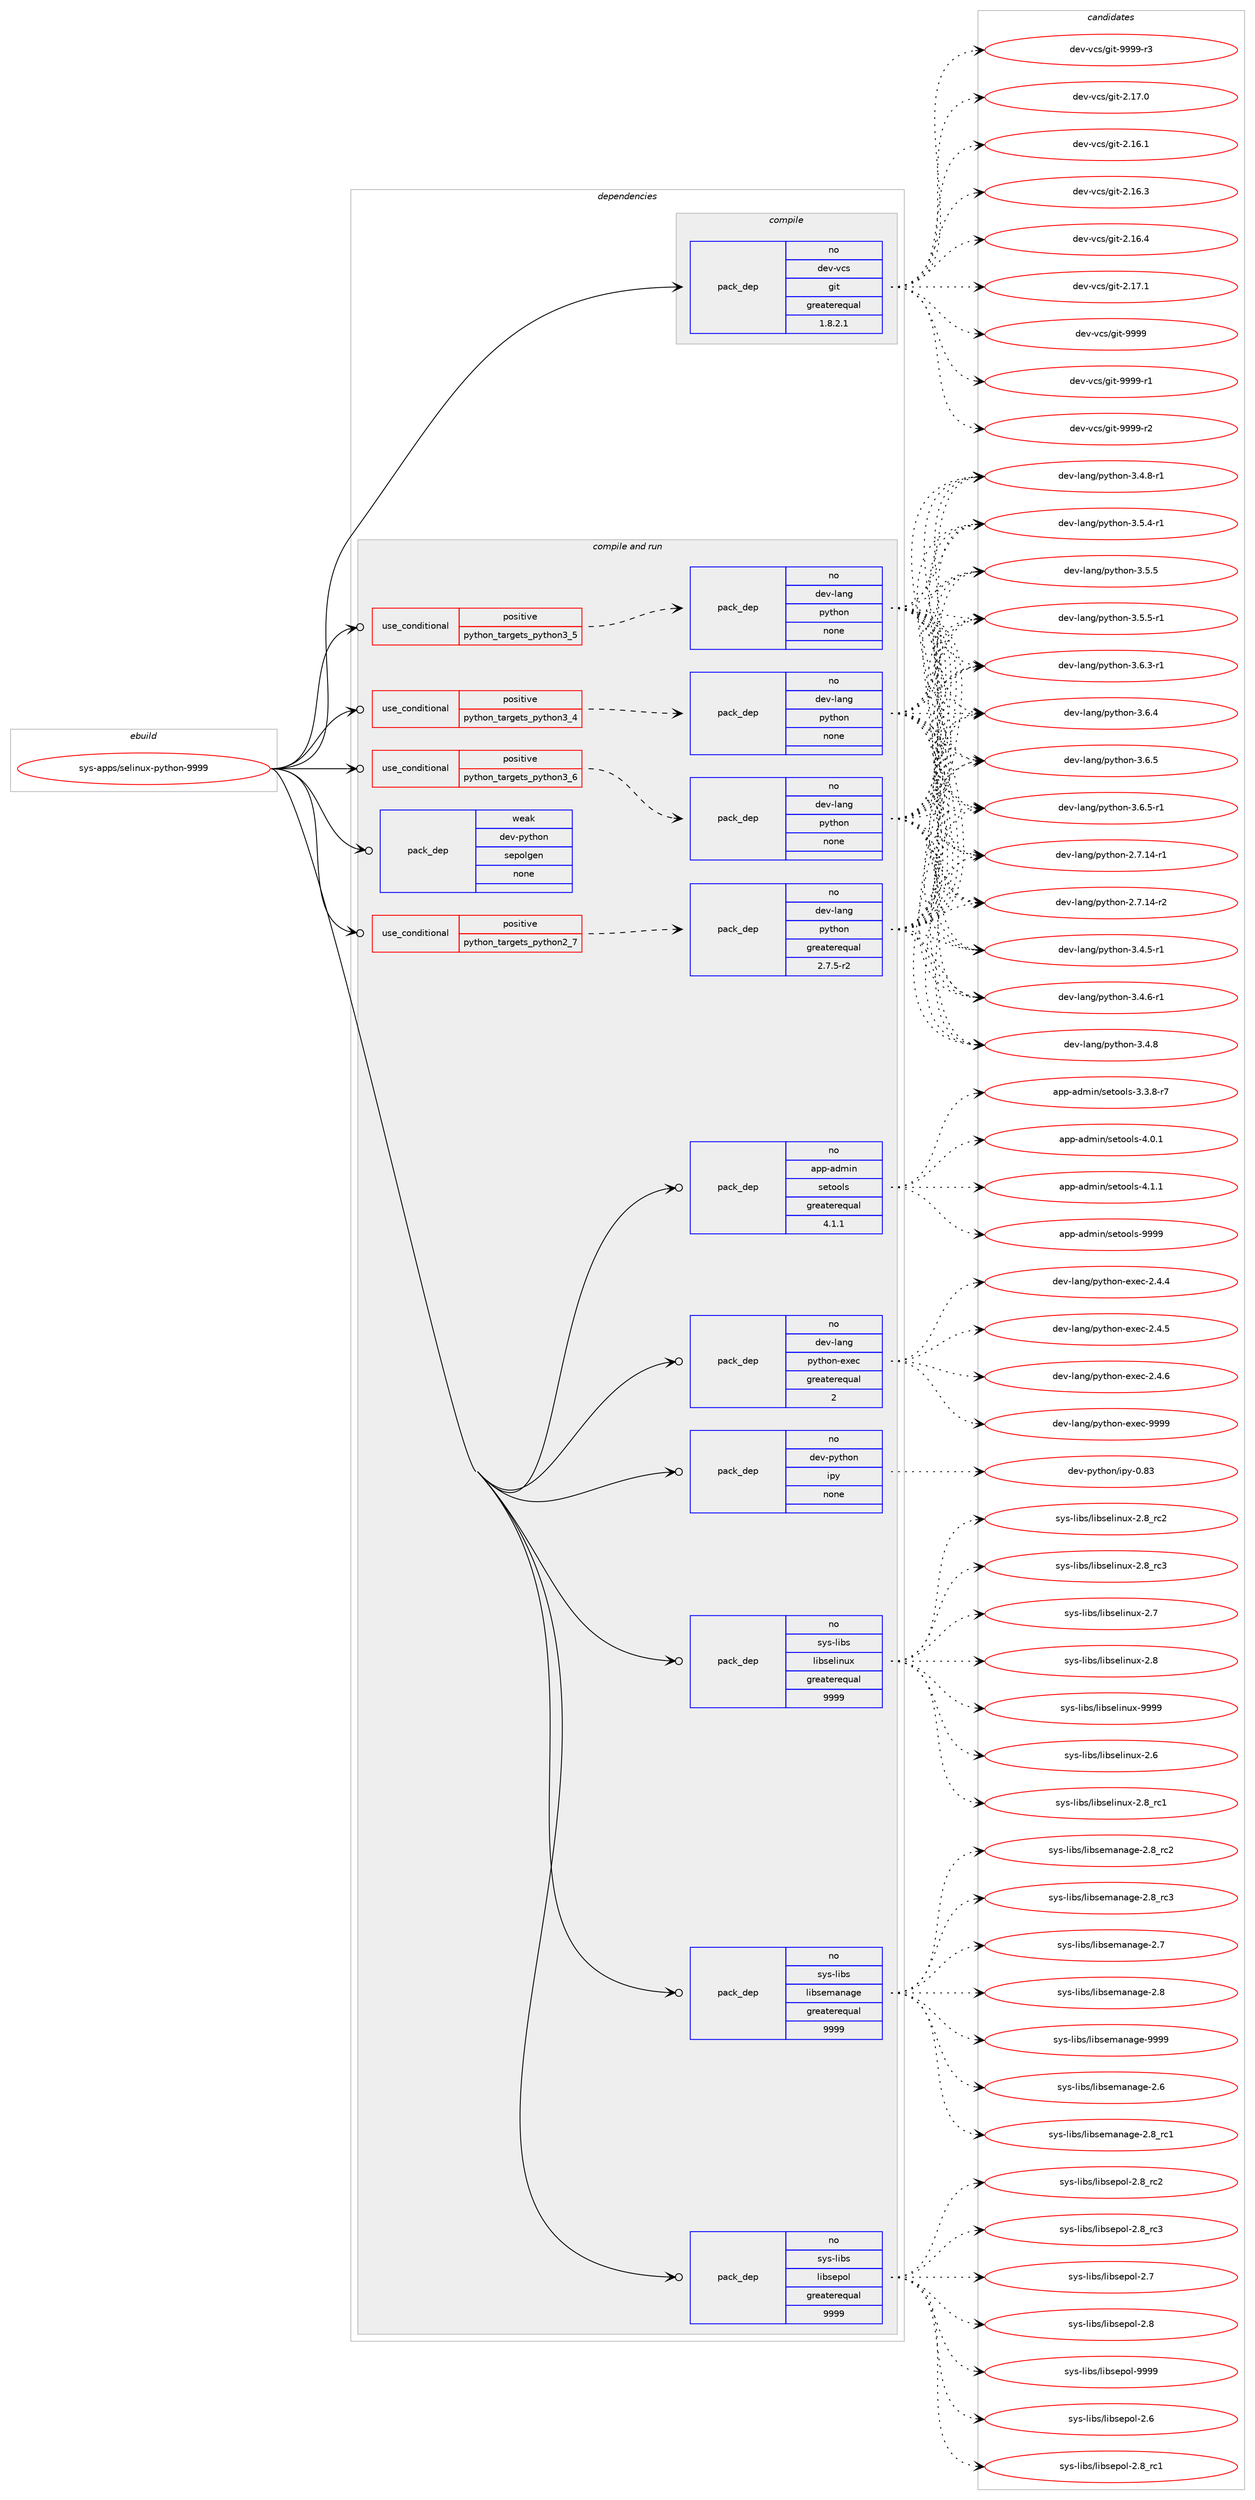 digraph prolog {

# *************
# Graph options
# *************

newrank=true;
concentrate=true;
compound=true;
graph [rankdir=LR,fontname=Helvetica,fontsize=10,ranksep=1.5];#, ranksep=2.5, nodesep=0.2];
edge  [arrowhead=vee];
node  [fontname=Helvetica,fontsize=10];

# **********
# The ebuild
# **********

subgraph cluster_leftcol {
color=gray;
rank=same;
label=<<i>ebuild</i>>;
id [label="sys-apps/selinux-python-9999", color=red, width=4, href="../sys-apps/selinux-python-9999.svg"];
}

# ****************
# The dependencies
# ****************

subgraph cluster_midcol {
color=gray;
label=<<i>dependencies</i>>;
subgraph cluster_compile {
fillcolor="#eeeeee";
style=filled;
label=<<i>compile</i>>;
subgraph pack6009 {
dependency6492 [label=<<TABLE BORDER="0" CELLBORDER="1" CELLSPACING="0" CELLPADDING="4" WIDTH="220"><TR><TD ROWSPAN="6" CELLPADDING="30">pack_dep</TD></TR><TR><TD WIDTH="110">no</TD></TR><TR><TD>dev-vcs</TD></TR><TR><TD>git</TD></TR><TR><TD>greaterequal</TD></TR><TR><TD>1.8.2.1</TD></TR></TABLE>>, shape=none, color=blue];
}
id:e -> dependency6492:w [weight=20,style="solid",arrowhead="vee"];
}
subgraph cluster_compileandrun {
fillcolor="#eeeeee";
style=filled;
label=<<i>compile and run</i>>;
subgraph cond455 {
dependency6493 [label=<<TABLE BORDER="0" CELLBORDER="1" CELLSPACING="0" CELLPADDING="4"><TR><TD ROWSPAN="3" CELLPADDING="10">use_conditional</TD></TR><TR><TD>positive</TD></TR><TR><TD>python_targets_python2_7</TD></TR></TABLE>>, shape=none, color=red];
subgraph pack6010 {
dependency6494 [label=<<TABLE BORDER="0" CELLBORDER="1" CELLSPACING="0" CELLPADDING="4" WIDTH="220"><TR><TD ROWSPAN="6" CELLPADDING="30">pack_dep</TD></TR><TR><TD WIDTH="110">no</TD></TR><TR><TD>dev-lang</TD></TR><TR><TD>python</TD></TR><TR><TD>greaterequal</TD></TR><TR><TD>2.7.5-r2</TD></TR></TABLE>>, shape=none, color=blue];
}
dependency6493:e -> dependency6494:w [weight=20,style="dashed",arrowhead="vee"];
}
id:e -> dependency6493:w [weight=20,style="solid",arrowhead="odotvee"];
subgraph cond456 {
dependency6495 [label=<<TABLE BORDER="0" CELLBORDER="1" CELLSPACING="0" CELLPADDING="4"><TR><TD ROWSPAN="3" CELLPADDING="10">use_conditional</TD></TR><TR><TD>positive</TD></TR><TR><TD>python_targets_python3_4</TD></TR></TABLE>>, shape=none, color=red];
subgraph pack6011 {
dependency6496 [label=<<TABLE BORDER="0" CELLBORDER="1" CELLSPACING="0" CELLPADDING="4" WIDTH="220"><TR><TD ROWSPAN="6" CELLPADDING="30">pack_dep</TD></TR><TR><TD WIDTH="110">no</TD></TR><TR><TD>dev-lang</TD></TR><TR><TD>python</TD></TR><TR><TD>none</TD></TR><TR><TD></TD></TR></TABLE>>, shape=none, color=blue];
}
dependency6495:e -> dependency6496:w [weight=20,style="dashed",arrowhead="vee"];
}
id:e -> dependency6495:w [weight=20,style="solid",arrowhead="odotvee"];
subgraph cond457 {
dependency6497 [label=<<TABLE BORDER="0" CELLBORDER="1" CELLSPACING="0" CELLPADDING="4"><TR><TD ROWSPAN="3" CELLPADDING="10">use_conditional</TD></TR><TR><TD>positive</TD></TR><TR><TD>python_targets_python3_5</TD></TR></TABLE>>, shape=none, color=red];
subgraph pack6012 {
dependency6498 [label=<<TABLE BORDER="0" CELLBORDER="1" CELLSPACING="0" CELLPADDING="4" WIDTH="220"><TR><TD ROWSPAN="6" CELLPADDING="30">pack_dep</TD></TR><TR><TD WIDTH="110">no</TD></TR><TR><TD>dev-lang</TD></TR><TR><TD>python</TD></TR><TR><TD>none</TD></TR><TR><TD></TD></TR></TABLE>>, shape=none, color=blue];
}
dependency6497:e -> dependency6498:w [weight=20,style="dashed",arrowhead="vee"];
}
id:e -> dependency6497:w [weight=20,style="solid",arrowhead="odotvee"];
subgraph cond458 {
dependency6499 [label=<<TABLE BORDER="0" CELLBORDER="1" CELLSPACING="0" CELLPADDING="4"><TR><TD ROWSPAN="3" CELLPADDING="10">use_conditional</TD></TR><TR><TD>positive</TD></TR><TR><TD>python_targets_python3_6</TD></TR></TABLE>>, shape=none, color=red];
subgraph pack6013 {
dependency6500 [label=<<TABLE BORDER="0" CELLBORDER="1" CELLSPACING="0" CELLPADDING="4" WIDTH="220"><TR><TD ROWSPAN="6" CELLPADDING="30">pack_dep</TD></TR><TR><TD WIDTH="110">no</TD></TR><TR><TD>dev-lang</TD></TR><TR><TD>python</TD></TR><TR><TD>none</TD></TR><TR><TD></TD></TR></TABLE>>, shape=none, color=blue];
}
dependency6499:e -> dependency6500:w [weight=20,style="dashed",arrowhead="vee"];
}
id:e -> dependency6499:w [weight=20,style="solid",arrowhead="odotvee"];
subgraph pack6014 {
dependency6501 [label=<<TABLE BORDER="0" CELLBORDER="1" CELLSPACING="0" CELLPADDING="4" WIDTH="220"><TR><TD ROWSPAN="6" CELLPADDING="30">pack_dep</TD></TR><TR><TD WIDTH="110">no</TD></TR><TR><TD>app-admin</TD></TR><TR><TD>setools</TD></TR><TR><TD>greaterequal</TD></TR><TR><TD>4.1.1</TD></TR></TABLE>>, shape=none, color=blue];
}
id:e -> dependency6501:w [weight=20,style="solid",arrowhead="odotvee"];
subgraph pack6015 {
dependency6502 [label=<<TABLE BORDER="0" CELLBORDER="1" CELLSPACING="0" CELLPADDING="4" WIDTH="220"><TR><TD ROWSPAN="6" CELLPADDING="30">pack_dep</TD></TR><TR><TD WIDTH="110">no</TD></TR><TR><TD>dev-lang</TD></TR><TR><TD>python-exec</TD></TR><TR><TD>greaterequal</TD></TR><TR><TD>2</TD></TR></TABLE>>, shape=none, color=blue];
}
id:e -> dependency6502:w [weight=20,style="solid",arrowhead="odotvee"];
subgraph pack6016 {
dependency6503 [label=<<TABLE BORDER="0" CELLBORDER="1" CELLSPACING="0" CELLPADDING="4" WIDTH="220"><TR><TD ROWSPAN="6" CELLPADDING="30">pack_dep</TD></TR><TR><TD WIDTH="110">no</TD></TR><TR><TD>dev-python</TD></TR><TR><TD>ipy</TD></TR><TR><TD>none</TD></TR><TR><TD></TD></TR></TABLE>>, shape=none, color=blue];
}
id:e -> dependency6503:w [weight=20,style="solid",arrowhead="odotvee"];
subgraph pack6017 {
dependency6504 [label=<<TABLE BORDER="0" CELLBORDER="1" CELLSPACING="0" CELLPADDING="4" WIDTH="220"><TR><TD ROWSPAN="6" CELLPADDING="30">pack_dep</TD></TR><TR><TD WIDTH="110">no</TD></TR><TR><TD>sys-libs</TD></TR><TR><TD>libselinux</TD></TR><TR><TD>greaterequal</TD></TR><TR><TD>9999</TD></TR></TABLE>>, shape=none, color=blue];
}
id:e -> dependency6504:w [weight=20,style="solid",arrowhead="odotvee"];
subgraph pack6018 {
dependency6505 [label=<<TABLE BORDER="0" CELLBORDER="1" CELLSPACING="0" CELLPADDING="4" WIDTH="220"><TR><TD ROWSPAN="6" CELLPADDING="30">pack_dep</TD></TR><TR><TD WIDTH="110">no</TD></TR><TR><TD>sys-libs</TD></TR><TR><TD>libsemanage</TD></TR><TR><TD>greaterequal</TD></TR><TR><TD>9999</TD></TR></TABLE>>, shape=none, color=blue];
}
id:e -> dependency6505:w [weight=20,style="solid",arrowhead="odotvee"];
subgraph pack6019 {
dependency6506 [label=<<TABLE BORDER="0" CELLBORDER="1" CELLSPACING="0" CELLPADDING="4" WIDTH="220"><TR><TD ROWSPAN="6" CELLPADDING="30">pack_dep</TD></TR><TR><TD WIDTH="110">no</TD></TR><TR><TD>sys-libs</TD></TR><TR><TD>libsepol</TD></TR><TR><TD>greaterequal</TD></TR><TR><TD>9999</TD></TR></TABLE>>, shape=none, color=blue];
}
id:e -> dependency6506:w [weight=20,style="solid",arrowhead="odotvee"];
subgraph pack6020 {
dependency6507 [label=<<TABLE BORDER="0" CELLBORDER="1" CELLSPACING="0" CELLPADDING="4" WIDTH="220"><TR><TD ROWSPAN="6" CELLPADDING="30">pack_dep</TD></TR><TR><TD WIDTH="110">weak</TD></TR><TR><TD>dev-python</TD></TR><TR><TD>sepolgen</TD></TR><TR><TD>none</TD></TR><TR><TD></TD></TR></TABLE>>, shape=none, color=blue];
}
id:e -> dependency6507:w [weight=20,style="solid",arrowhead="odotvee"];
}
subgraph cluster_run {
fillcolor="#eeeeee";
style=filled;
label=<<i>run</i>>;
}
}

# **************
# The candidates
# **************

subgraph cluster_choices {
rank=same;
color=gray;
label=<<i>candidates</i>>;

subgraph choice6009 {
color=black;
nodesep=1;
choice10010111845118991154710310511645504649554648 [label="dev-vcs/git-2.17.0", color=red, width=4,href="../dev-vcs/git-2.17.0.svg"];
choice10010111845118991154710310511645504649544649 [label="dev-vcs/git-2.16.1", color=red, width=4,href="../dev-vcs/git-2.16.1.svg"];
choice10010111845118991154710310511645504649544651 [label="dev-vcs/git-2.16.3", color=red, width=4,href="../dev-vcs/git-2.16.3.svg"];
choice10010111845118991154710310511645504649544652 [label="dev-vcs/git-2.16.4", color=red, width=4,href="../dev-vcs/git-2.16.4.svg"];
choice10010111845118991154710310511645504649554649 [label="dev-vcs/git-2.17.1", color=red, width=4,href="../dev-vcs/git-2.17.1.svg"];
choice1001011184511899115471031051164557575757 [label="dev-vcs/git-9999", color=red, width=4,href="../dev-vcs/git-9999.svg"];
choice10010111845118991154710310511645575757574511449 [label="dev-vcs/git-9999-r1", color=red, width=4,href="../dev-vcs/git-9999-r1.svg"];
choice10010111845118991154710310511645575757574511450 [label="dev-vcs/git-9999-r2", color=red, width=4,href="../dev-vcs/git-9999-r2.svg"];
choice10010111845118991154710310511645575757574511451 [label="dev-vcs/git-9999-r3", color=red, width=4,href="../dev-vcs/git-9999-r3.svg"];
dependency6492:e -> choice10010111845118991154710310511645504649554648:w [style=dotted,weight="100"];
dependency6492:e -> choice10010111845118991154710310511645504649544649:w [style=dotted,weight="100"];
dependency6492:e -> choice10010111845118991154710310511645504649544651:w [style=dotted,weight="100"];
dependency6492:e -> choice10010111845118991154710310511645504649544652:w [style=dotted,weight="100"];
dependency6492:e -> choice10010111845118991154710310511645504649554649:w [style=dotted,weight="100"];
dependency6492:e -> choice1001011184511899115471031051164557575757:w [style=dotted,weight="100"];
dependency6492:e -> choice10010111845118991154710310511645575757574511449:w [style=dotted,weight="100"];
dependency6492:e -> choice10010111845118991154710310511645575757574511450:w [style=dotted,weight="100"];
dependency6492:e -> choice10010111845118991154710310511645575757574511451:w [style=dotted,weight="100"];
}
subgraph choice6010 {
color=black;
nodesep=1;
choice100101118451089711010347112121116104111110455046554649524511449 [label="dev-lang/python-2.7.14-r1", color=red, width=4,href="../dev-lang/python-2.7.14-r1.svg"];
choice100101118451089711010347112121116104111110455046554649524511450 [label="dev-lang/python-2.7.14-r2", color=red, width=4,href="../dev-lang/python-2.7.14-r2.svg"];
choice1001011184510897110103471121211161041111104551465246534511449 [label="dev-lang/python-3.4.5-r1", color=red, width=4,href="../dev-lang/python-3.4.5-r1.svg"];
choice1001011184510897110103471121211161041111104551465246544511449 [label="dev-lang/python-3.4.6-r1", color=red, width=4,href="../dev-lang/python-3.4.6-r1.svg"];
choice100101118451089711010347112121116104111110455146524656 [label="dev-lang/python-3.4.8", color=red, width=4,href="../dev-lang/python-3.4.8.svg"];
choice1001011184510897110103471121211161041111104551465246564511449 [label="dev-lang/python-3.4.8-r1", color=red, width=4,href="../dev-lang/python-3.4.8-r1.svg"];
choice1001011184510897110103471121211161041111104551465346524511449 [label="dev-lang/python-3.5.4-r1", color=red, width=4,href="../dev-lang/python-3.5.4-r1.svg"];
choice100101118451089711010347112121116104111110455146534653 [label="dev-lang/python-3.5.5", color=red, width=4,href="../dev-lang/python-3.5.5.svg"];
choice1001011184510897110103471121211161041111104551465346534511449 [label="dev-lang/python-3.5.5-r1", color=red, width=4,href="../dev-lang/python-3.5.5-r1.svg"];
choice1001011184510897110103471121211161041111104551465446514511449 [label="dev-lang/python-3.6.3-r1", color=red, width=4,href="../dev-lang/python-3.6.3-r1.svg"];
choice100101118451089711010347112121116104111110455146544652 [label="dev-lang/python-3.6.4", color=red, width=4,href="../dev-lang/python-3.6.4.svg"];
choice100101118451089711010347112121116104111110455146544653 [label="dev-lang/python-3.6.5", color=red, width=4,href="../dev-lang/python-3.6.5.svg"];
choice1001011184510897110103471121211161041111104551465446534511449 [label="dev-lang/python-3.6.5-r1", color=red, width=4,href="../dev-lang/python-3.6.5-r1.svg"];
dependency6494:e -> choice100101118451089711010347112121116104111110455046554649524511449:w [style=dotted,weight="100"];
dependency6494:e -> choice100101118451089711010347112121116104111110455046554649524511450:w [style=dotted,weight="100"];
dependency6494:e -> choice1001011184510897110103471121211161041111104551465246534511449:w [style=dotted,weight="100"];
dependency6494:e -> choice1001011184510897110103471121211161041111104551465246544511449:w [style=dotted,weight="100"];
dependency6494:e -> choice100101118451089711010347112121116104111110455146524656:w [style=dotted,weight="100"];
dependency6494:e -> choice1001011184510897110103471121211161041111104551465246564511449:w [style=dotted,weight="100"];
dependency6494:e -> choice1001011184510897110103471121211161041111104551465346524511449:w [style=dotted,weight="100"];
dependency6494:e -> choice100101118451089711010347112121116104111110455146534653:w [style=dotted,weight="100"];
dependency6494:e -> choice1001011184510897110103471121211161041111104551465346534511449:w [style=dotted,weight="100"];
dependency6494:e -> choice1001011184510897110103471121211161041111104551465446514511449:w [style=dotted,weight="100"];
dependency6494:e -> choice100101118451089711010347112121116104111110455146544652:w [style=dotted,weight="100"];
dependency6494:e -> choice100101118451089711010347112121116104111110455146544653:w [style=dotted,weight="100"];
dependency6494:e -> choice1001011184510897110103471121211161041111104551465446534511449:w [style=dotted,weight="100"];
}
subgraph choice6011 {
color=black;
nodesep=1;
choice100101118451089711010347112121116104111110455046554649524511449 [label="dev-lang/python-2.7.14-r1", color=red, width=4,href="../dev-lang/python-2.7.14-r1.svg"];
choice100101118451089711010347112121116104111110455046554649524511450 [label="dev-lang/python-2.7.14-r2", color=red, width=4,href="../dev-lang/python-2.7.14-r2.svg"];
choice1001011184510897110103471121211161041111104551465246534511449 [label="dev-lang/python-3.4.5-r1", color=red, width=4,href="../dev-lang/python-3.4.5-r1.svg"];
choice1001011184510897110103471121211161041111104551465246544511449 [label="dev-lang/python-3.4.6-r1", color=red, width=4,href="../dev-lang/python-3.4.6-r1.svg"];
choice100101118451089711010347112121116104111110455146524656 [label="dev-lang/python-3.4.8", color=red, width=4,href="../dev-lang/python-3.4.8.svg"];
choice1001011184510897110103471121211161041111104551465246564511449 [label="dev-lang/python-3.4.8-r1", color=red, width=4,href="../dev-lang/python-3.4.8-r1.svg"];
choice1001011184510897110103471121211161041111104551465346524511449 [label="dev-lang/python-3.5.4-r1", color=red, width=4,href="../dev-lang/python-3.5.4-r1.svg"];
choice100101118451089711010347112121116104111110455146534653 [label="dev-lang/python-3.5.5", color=red, width=4,href="../dev-lang/python-3.5.5.svg"];
choice1001011184510897110103471121211161041111104551465346534511449 [label="dev-lang/python-3.5.5-r1", color=red, width=4,href="../dev-lang/python-3.5.5-r1.svg"];
choice1001011184510897110103471121211161041111104551465446514511449 [label="dev-lang/python-3.6.3-r1", color=red, width=4,href="../dev-lang/python-3.6.3-r1.svg"];
choice100101118451089711010347112121116104111110455146544652 [label="dev-lang/python-3.6.4", color=red, width=4,href="../dev-lang/python-3.6.4.svg"];
choice100101118451089711010347112121116104111110455146544653 [label="dev-lang/python-3.6.5", color=red, width=4,href="../dev-lang/python-3.6.5.svg"];
choice1001011184510897110103471121211161041111104551465446534511449 [label="dev-lang/python-3.6.5-r1", color=red, width=4,href="../dev-lang/python-3.6.5-r1.svg"];
dependency6496:e -> choice100101118451089711010347112121116104111110455046554649524511449:w [style=dotted,weight="100"];
dependency6496:e -> choice100101118451089711010347112121116104111110455046554649524511450:w [style=dotted,weight="100"];
dependency6496:e -> choice1001011184510897110103471121211161041111104551465246534511449:w [style=dotted,weight="100"];
dependency6496:e -> choice1001011184510897110103471121211161041111104551465246544511449:w [style=dotted,weight="100"];
dependency6496:e -> choice100101118451089711010347112121116104111110455146524656:w [style=dotted,weight="100"];
dependency6496:e -> choice1001011184510897110103471121211161041111104551465246564511449:w [style=dotted,weight="100"];
dependency6496:e -> choice1001011184510897110103471121211161041111104551465346524511449:w [style=dotted,weight="100"];
dependency6496:e -> choice100101118451089711010347112121116104111110455146534653:w [style=dotted,weight="100"];
dependency6496:e -> choice1001011184510897110103471121211161041111104551465346534511449:w [style=dotted,weight="100"];
dependency6496:e -> choice1001011184510897110103471121211161041111104551465446514511449:w [style=dotted,weight="100"];
dependency6496:e -> choice100101118451089711010347112121116104111110455146544652:w [style=dotted,weight="100"];
dependency6496:e -> choice100101118451089711010347112121116104111110455146544653:w [style=dotted,weight="100"];
dependency6496:e -> choice1001011184510897110103471121211161041111104551465446534511449:w [style=dotted,weight="100"];
}
subgraph choice6012 {
color=black;
nodesep=1;
choice100101118451089711010347112121116104111110455046554649524511449 [label="dev-lang/python-2.7.14-r1", color=red, width=4,href="../dev-lang/python-2.7.14-r1.svg"];
choice100101118451089711010347112121116104111110455046554649524511450 [label="dev-lang/python-2.7.14-r2", color=red, width=4,href="../dev-lang/python-2.7.14-r2.svg"];
choice1001011184510897110103471121211161041111104551465246534511449 [label="dev-lang/python-3.4.5-r1", color=red, width=4,href="../dev-lang/python-3.4.5-r1.svg"];
choice1001011184510897110103471121211161041111104551465246544511449 [label="dev-lang/python-3.4.6-r1", color=red, width=4,href="../dev-lang/python-3.4.6-r1.svg"];
choice100101118451089711010347112121116104111110455146524656 [label="dev-lang/python-3.4.8", color=red, width=4,href="../dev-lang/python-3.4.8.svg"];
choice1001011184510897110103471121211161041111104551465246564511449 [label="dev-lang/python-3.4.8-r1", color=red, width=4,href="../dev-lang/python-3.4.8-r1.svg"];
choice1001011184510897110103471121211161041111104551465346524511449 [label="dev-lang/python-3.5.4-r1", color=red, width=4,href="../dev-lang/python-3.5.4-r1.svg"];
choice100101118451089711010347112121116104111110455146534653 [label="dev-lang/python-3.5.5", color=red, width=4,href="../dev-lang/python-3.5.5.svg"];
choice1001011184510897110103471121211161041111104551465346534511449 [label="dev-lang/python-3.5.5-r1", color=red, width=4,href="../dev-lang/python-3.5.5-r1.svg"];
choice1001011184510897110103471121211161041111104551465446514511449 [label="dev-lang/python-3.6.3-r1", color=red, width=4,href="../dev-lang/python-3.6.3-r1.svg"];
choice100101118451089711010347112121116104111110455146544652 [label="dev-lang/python-3.6.4", color=red, width=4,href="../dev-lang/python-3.6.4.svg"];
choice100101118451089711010347112121116104111110455146544653 [label="dev-lang/python-3.6.5", color=red, width=4,href="../dev-lang/python-3.6.5.svg"];
choice1001011184510897110103471121211161041111104551465446534511449 [label="dev-lang/python-3.6.5-r1", color=red, width=4,href="../dev-lang/python-3.6.5-r1.svg"];
dependency6498:e -> choice100101118451089711010347112121116104111110455046554649524511449:w [style=dotted,weight="100"];
dependency6498:e -> choice100101118451089711010347112121116104111110455046554649524511450:w [style=dotted,weight="100"];
dependency6498:e -> choice1001011184510897110103471121211161041111104551465246534511449:w [style=dotted,weight="100"];
dependency6498:e -> choice1001011184510897110103471121211161041111104551465246544511449:w [style=dotted,weight="100"];
dependency6498:e -> choice100101118451089711010347112121116104111110455146524656:w [style=dotted,weight="100"];
dependency6498:e -> choice1001011184510897110103471121211161041111104551465246564511449:w [style=dotted,weight="100"];
dependency6498:e -> choice1001011184510897110103471121211161041111104551465346524511449:w [style=dotted,weight="100"];
dependency6498:e -> choice100101118451089711010347112121116104111110455146534653:w [style=dotted,weight="100"];
dependency6498:e -> choice1001011184510897110103471121211161041111104551465346534511449:w [style=dotted,weight="100"];
dependency6498:e -> choice1001011184510897110103471121211161041111104551465446514511449:w [style=dotted,weight="100"];
dependency6498:e -> choice100101118451089711010347112121116104111110455146544652:w [style=dotted,weight="100"];
dependency6498:e -> choice100101118451089711010347112121116104111110455146544653:w [style=dotted,weight="100"];
dependency6498:e -> choice1001011184510897110103471121211161041111104551465446534511449:w [style=dotted,weight="100"];
}
subgraph choice6013 {
color=black;
nodesep=1;
choice100101118451089711010347112121116104111110455046554649524511449 [label="dev-lang/python-2.7.14-r1", color=red, width=4,href="../dev-lang/python-2.7.14-r1.svg"];
choice100101118451089711010347112121116104111110455046554649524511450 [label="dev-lang/python-2.7.14-r2", color=red, width=4,href="../dev-lang/python-2.7.14-r2.svg"];
choice1001011184510897110103471121211161041111104551465246534511449 [label="dev-lang/python-3.4.5-r1", color=red, width=4,href="../dev-lang/python-3.4.5-r1.svg"];
choice1001011184510897110103471121211161041111104551465246544511449 [label="dev-lang/python-3.4.6-r1", color=red, width=4,href="../dev-lang/python-3.4.6-r1.svg"];
choice100101118451089711010347112121116104111110455146524656 [label="dev-lang/python-3.4.8", color=red, width=4,href="../dev-lang/python-3.4.8.svg"];
choice1001011184510897110103471121211161041111104551465246564511449 [label="dev-lang/python-3.4.8-r1", color=red, width=4,href="../dev-lang/python-3.4.8-r1.svg"];
choice1001011184510897110103471121211161041111104551465346524511449 [label="dev-lang/python-3.5.4-r1", color=red, width=4,href="../dev-lang/python-3.5.4-r1.svg"];
choice100101118451089711010347112121116104111110455146534653 [label="dev-lang/python-3.5.5", color=red, width=4,href="../dev-lang/python-3.5.5.svg"];
choice1001011184510897110103471121211161041111104551465346534511449 [label="dev-lang/python-3.5.5-r1", color=red, width=4,href="../dev-lang/python-3.5.5-r1.svg"];
choice1001011184510897110103471121211161041111104551465446514511449 [label="dev-lang/python-3.6.3-r1", color=red, width=4,href="../dev-lang/python-3.6.3-r1.svg"];
choice100101118451089711010347112121116104111110455146544652 [label="dev-lang/python-3.6.4", color=red, width=4,href="../dev-lang/python-3.6.4.svg"];
choice100101118451089711010347112121116104111110455146544653 [label="dev-lang/python-3.6.5", color=red, width=4,href="../dev-lang/python-3.6.5.svg"];
choice1001011184510897110103471121211161041111104551465446534511449 [label="dev-lang/python-3.6.5-r1", color=red, width=4,href="../dev-lang/python-3.6.5-r1.svg"];
dependency6500:e -> choice100101118451089711010347112121116104111110455046554649524511449:w [style=dotted,weight="100"];
dependency6500:e -> choice100101118451089711010347112121116104111110455046554649524511450:w [style=dotted,weight="100"];
dependency6500:e -> choice1001011184510897110103471121211161041111104551465246534511449:w [style=dotted,weight="100"];
dependency6500:e -> choice1001011184510897110103471121211161041111104551465246544511449:w [style=dotted,weight="100"];
dependency6500:e -> choice100101118451089711010347112121116104111110455146524656:w [style=dotted,weight="100"];
dependency6500:e -> choice1001011184510897110103471121211161041111104551465246564511449:w [style=dotted,weight="100"];
dependency6500:e -> choice1001011184510897110103471121211161041111104551465346524511449:w [style=dotted,weight="100"];
dependency6500:e -> choice100101118451089711010347112121116104111110455146534653:w [style=dotted,weight="100"];
dependency6500:e -> choice1001011184510897110103471121211161041111104551465346534511449:w [style=dotted,weight="100"];
dependency6500:e -> choice1001011184510897110103471121211161041111104551465446514511449:w [style=dotted,weight="100"];
dependency6500:e -> choice100101118451089711010347112121116104111110455146544652:w [style=dotted,weight="100"];
dependency6500:e -> choice100101118451089711010347112121116104111110455146544653:w [style=dotted,weight="100"];
dependency6500:e -> choice1001011184510897110103471121211161041111104551465446534511449:w [style=dotted,weight="100"];
}
subgraph choice6014 {
color=black;
nodesep=1;
choice971121124597100109105110471151011161111111081154551465146564511455 [label="app-admin/setools-3.3.8-r7", color=red, width=4,href="../app-admin/setools-3.3.8-r7.svg"];
choice97112112459710010910511047115101116111111108115455246484649 [label="app-admin/setools-4.0.1", color=red, width=4,href="../app-admin/setools-4.0.1.svg"];
choice97112112459710010910511047115101116111111108115455246494649 [label="app-admin/setools-4.1.1", color=red, width=4,href="../app-admin/setools-4.1.1.svg"];
choice971121124597100109105110471151011161111111081154557575757 [label="app-admin/setools-9999", color=red, width=4,href="../app-admin/setools-9999.svg"];
dependency6501:e -> choice971121124597100109105110471151011161111111081154551465146564511455:w [style=dotted,weight="100"];
dependency6501:e -> choice97112112459710010910511047115101116111111108115455246484649:w [style=dotted,weight="100"];
dependency6501:e -> choice97112112459710010910511047115101116111111108115455246494649:w [style=dotted,weight="100"];
dependency6501:e -> choice971121124597100109105110471151011161111111081154557575757:w [style=dotted,weight="100"];
}
subgraph choice6015 {
color=black;
nodesep=1;
choice1001011184510897110103471121211161041111104510112010199455046524652 [label="dev-lang/python-exec-2.4.4", color=red, width=4,href="../dev-lang/python-exec-2.4.4.svg"];
choice1001011184510897110103471121211161041111104510112010199455046524653 [label="dev-lang/python-exec-2.4.5", color=red, width=4,href="../dev-lang/python-exec-2.4.5.svg"];
choice1001011184510897110103471121211161041111104510112010199455046524654 [label="dev-lang/python-exec-2.4.6", color=red, width=4,href="../dev-lang/python-exec-2.4.6.svg"];
choice10010111845108971101034711212111610411111045101120101994557575757 [label="dev-lang/python-exec-9999", color=red, width=4,href="../dev-lang/python-exec-9999.svg"];
dependency6502:e -> choice1001011184510897110103471121211161041111104510112010199455046524652:w [style=dotted,weight="100"];
dependency6502:e -> choice1001011184510897110103471121211161041111104510112010199455046524653:w [style=dotted,weight="100"];
dependency6502:e -> choice1001011184510897110103471121211161041111104510112010199455046524654:w [style=dotted,weight="100"];
dependency6502:e -> choice10010111845108971101034711212111610411111045101120101994557575757:w [style=dotted,weight="100"];
}
subgraph choice6016 {
color=black;
nodesep=1;
choice10010111845112121116104111110471051121214548465651 [label="dev-python/ipy-0.83", color=red, width=4,href="../dev-python/ipy-0.83.svg"];
dependency6503:e -> choice10010111845112121116104111110471051121214548465651:w [style=dotted,weight="100"];
}
subgraph choice6017 {
color=black;
nodesep=1;
choice1151211154510810598115471081059811510110810511011712045504654 [label="sys-libs/libselinux-2.6", color=red, width=4,href="../sys-libs/libselinux-2.6.svg"];
choice1151211154510810598115471081059811510110810511011712045504656951149949 [label="sys-libs/libselinux-2.8_rc1", color=red, width=4,href="../sys-libs/libselinux-2.8_rc1.svg"];
choice1151211154510810598115471081059811510110810511011712045504656951149950 [label="sys-libs/libselinux-2.8_rc2", color=red, width=4,href="../sys-libs/libselinux-2.8_rc2.svg"];
choice1151211154510810598115471081059811510110810511011712045504656951149951 [label="sys-libs/libselinux-2.8_rc3", color=red, width=4,href="../sys-libs/libselinux-2.8_rc3.svg"];
choice1151211154510810598115471081059811510110810511011712045504655 [label="sys-libs/libselinux-2.7", color=red, width=4,href="../sys-libs/libselinux-2.7.svg"];
choice1151211154510810598115471081059811510110810511011712045504656 [label="sys-libs/libselinux-2.8", color=red, width=4,href="../sys-libs/libselinux-2.8.svg"];
choice115121115451081059811547108105981151011081051101171204557575757 [label="sys-libs/libselinux-9999", color=red, width=4,href="../sys-libs/libselinux-9999.svg"];
dependency6504:e -> choice1151211154510810598115471081059811510110810511011712045504654:w [style=dotted,weight="100"];
dependency6504:e -> choice1151211154510810598115471081059811510110810511011712045504656951149949:w [style=dotted,weight="100"];
dependency6504:e -> choice1151211154510810598115471081059811510110810511011712045504656951149950:w [style=dotted,weight="100"];
dependency6504:e -> choice1151211154510810598115471081059811510110810511011712045504656951149951:w [style=dotted,weight="100"];
dependency6504:e -> choice1151211154510810598115471081059811510110810511011712045504655:w [style=dotted,weight="100"];
dependency6504:e -> choice1151211154510810598115471081059811510110810511011712045504656:w [style=dotted,weight="100"];
dependency6504:e -> choice115121115451081059811547108105981151011081051101171204557575757:w [style=dotted,weight="100"];
}
subgraph choice6018 {
color=black;
nodesep=1;
choice11512111545108105981154710810598115101109971109710310145504654 [label="sys-libs/libsemanage-2.6", color=red, width=4,href="../sys-libs/libsemanage-2.6.svg"];
choice11512111545108105981154710810598115101109971109710310145504656951149949 [label="sys-libs/libsemanage-2.8_rc1", color=red, width=4,href="../sys-libs/libsemanage-2.8_rc1.svg"];
choice11512111545108105981154710810598115101109971109710310145504656951149950 [label="sys-libs/libsemanage-2.8_rc2", color=red, width=4,href="../sys-libs/libsemanage-2.8_rc2.svg"];
choice11512111545108105981154710810598115101109971109710310145504656951149951 [label="sys-libs/libsemanage-2.8_rc3", color=red, width=4,href="../sys-libs/libsemanage-2.8_rc3.svg"];
choice11512111545108105981154710810598115101109971109710310145504655 [label="sys-libs/libsemanage-2.7", color=red, width=4,href="../sys-libs/libsemanage-2.7.svg"];
choice11512111545108105981154710810598115101109971109710310145504656 [label="sys-libs/libsemanage-2.8", color=red, width=4,href="../sys-libs/libsemanage-2.8.svg"];
choice1151211154510810598115471081059811510110997110971031014557575757 [label="sys-libs/libsemanage-9999", color=red, width=4,href="../sys-libs/libsemanage-9999.svg"];
dependency6505:e -> choice11512111545108105981154710810598115101109971109710310145504654:w [style=dotted,weight="100"];
dependency6505:e -> choice11512111545108105981154710810598115101109971109710310145504656951149949:w [style=dotted,weight="100"];
dependency6505:e -> choice11512111545108105981154710810598115101109971109710310145504656951149950:w [style=dotted,weight="100"];
dependency6505:e -> choice11512111545108105981154710810598115101109971109710310145504656951149951:w [style=dotted,weight="100"];
dependency6505:e -> choice11512111545108105981154710810598115101109971109710310145504655:w [style=dotted,weight="100"];
dependency6505:e -> choice11512111545108105981154710810598115101109971109710310145504656:w [style=dotted,weight="100"];
dependency6505:e -> choice1151211154510810598115471081059811510110997110971031014557575757:w [style=dotted,weight="100"];
}
subgraph choice6019 {
color=black;
nodesep=1;
choice1151211154510810598115471081059811510111211110845504654 [label="sys-libs/libsepol-2.6", color=red, width=4,href="../sys-libs/libsepol-2.6.svg"];
choice1151211154510810598115471081059811510111211110845504656951149949 [label="sys-libs/libsepol-2.8_rc1", color=red, width=4,href="../sys-libs/libsepol-2.8_rc1.svg"];
choice1151211154510810598115471081059811510111211110845504656951149950 [label="sys-libs/libsepol-2.8_rc2", color=red, width=4,href="../sys-libs/libsepol-2.8_rc2.svg"];
choice1151211154510810598115471081059811510111211110845504656951149951 [label="sys-libs/libsepol-2.8_rc3", color=red, width=4,href="../sys-libs/libsepol-2.8_rc3.svg"];
choice1151211154510810598115471081059811510111211110845504655 [label="sys-libs/libsepol-2.7", color=red, width=4,href="../sys-libs/libsepol-2.7.svg"];
choice1151211154510810598115471081059811510111211110845504656 [label="sys-libs/libsepol-2.8", color=red, width=4,href="../sys-libs/libsepol-2.8.svg"];
choice115121115451081059811547108105981151011121111084557575757 [label="sys-libs/libsepol-9999", color=red, width=4,href="../sys-libs/libsepol-9999.svg"];
dependency6506:e -> choice1151211154510810598115471081059811510111211110845504654:w [style=dotted,weight="100"];
dependency6506:e -> choice1151211154510810598115471081059811510111211110845504656951149949:w [style=dotted,weight="100"];
dependency6506:e -> choice1151211154510810598115471081059811510111211110845504656951149950:w [style=dotted,weight="100"];
dependency6506:e -> choice1151211154510810598115471081059811510111211110845504656951149951:w [style=dotted,weight="100"];
dependency6506:e -> choice1151211154510810598115471081059811510111211110845504655:w [style=dotted,weight="100"];
dependency6506:e -> choice1151211154510810598115471081059811510111211110845504656:w [style=dotted,weight="100"];
dependency6506:e -> choice115121115451081059811547108105981151011121111084557575757:w [style=dotted,weight="100"];
}
subgraph choice6020 {
color=black;
nodesep=1;
}
}

}
